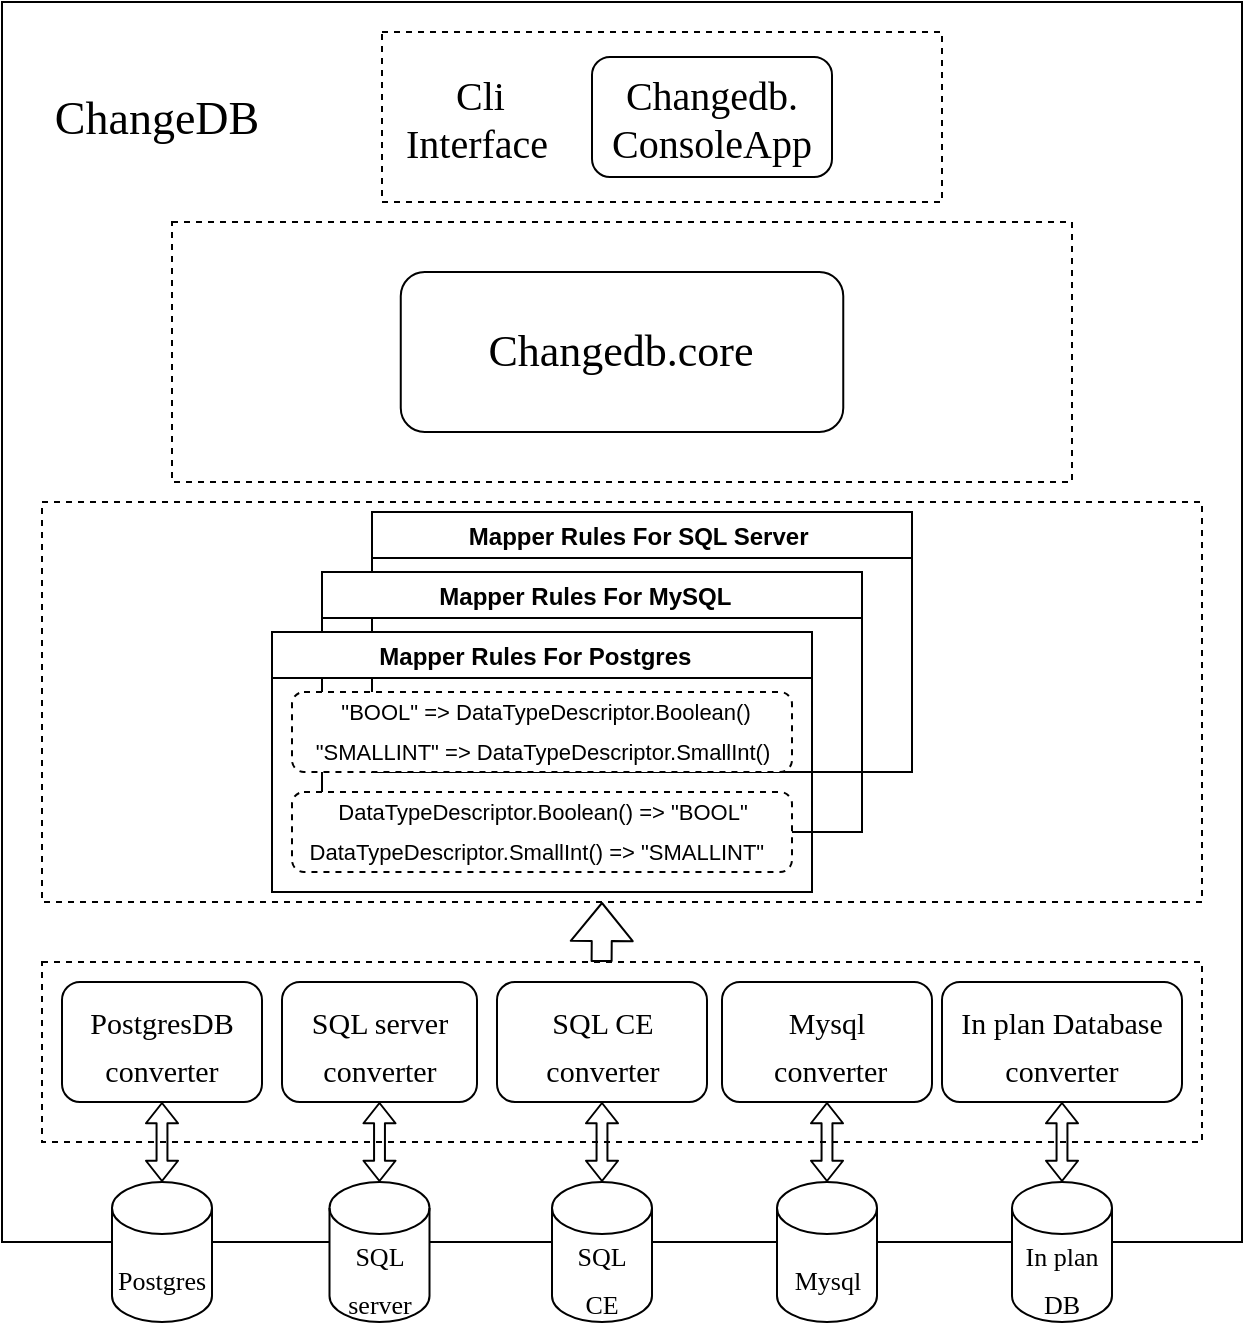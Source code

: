 <mxfile>
    <diagram id="vKH0hp30Jb2bUqArLuHH" name="Page-1">
        <mxGraphModel dx="471" dy="258" grid="1" gridSize="10" guides="1" tooltips="1" connect="1" arrows="1" fold="1" page="1" pageScale="1" pageWidth="850" pageHeight="1100" math="0" shadow="0">
            <root>
                <mxCell id="0"/>
                <mxCell id="1" parent="0"/>
                <mxCell id="19" value="" style="rounded=0;whiteSpace=wrap;html=1;strokeColor=#000000;fontColor=#000000;" parent="1" vertex="1">
                    <mxGeometry x="70" y="70" width="620" height="620" as="geometry"/>
                </mxCell>
                <mxCell id="17" value="" style="rounded=0;whiteSpace=wrap;html=1;fontFamily=Times New Roman;fontSize=20;gradientColor=none;dashed=1;strokeColor=#000000;fontColor=#000000;" parent="1" vertex="1">
                    <mxGeometry x="155" y="180" width="450" height="130" as="geometry"/>
                </mxCell>
                <mxCell id="6" value="" style="rounded=0;whiteSpace=wrap;html=1;fontFamily=Times New Roman;fontSize=20;gradientColor=none;dashed=1;strokeColor=#000000;fontColor=#000000;" parent="1" vertex="1">
                    <mxGeometry x="90" y="550" width="580" height="90" as="geometry"/>
                </mxCell>
                <mxCell id="2" value="&lt;span style=&quot;font-family: &amp;quot;times new roman&amp;quot; ; font-size: 20px&quot;&gt;&amp;nbsp; &amp;nbsp; &amp;nbsp; &amp;nbsp;Cli&lt;/span&gt;&lt;br style=&quot;font-family: &amp;quot;times new roman&amp;quot; ; font-size: 20px&quot;&gt;&lt;div&gt;&lt;span style=&quot;font-family: &amp;quot;times new roman&amp;quot; ; font-size: 20px&quot;&gt;&amp;nbsp; Interface&lt;/span&gt;&lt;/div&gt;" style="rounded=0;whiteSpace=wrap;html=1;gradientColor=none;dashed=1;align=left;strokeColor=#000000;fontColor=#000000;" parent="1" vertex="1">
                    <mxGeometry x="260" y="85" width="280" height="85" as="geometry"/>
                </mxCell>
                <mxCell id="8" value="&lt;font style=&quot;font-size: 22px&quot;&gt;Changedb.core&lt;/font&gt;" style="rounded=1;whiteSpace=wrap;html=1;fontFamily=Times New Roman;fontSize=20;gradientColor=none;strokeColor=#000000;fontColor=#000000;" parent="1" vertex="1">
                    <mxGeometry x="269.38" y="205" width="221.25" height="80" as="geometry"/>
                </mxCell>
                <mxCell id="9" value="&lt;font style=&quot;font-size: 15px&quot;&gt;PostgresDB converter&lt;/font&gt;" style="rounded=1;whiteSpace=wrap;html=1;fontFamily=Times New Roman;fontSize=20;gradientColor=none;strokeColor=#000000;fontColor=#000000;" parent="1" vertex="1">
                    <mxGeometry x="100" y="560" width="100" height="60" as="geometry"/>
                </mxCell>
                <mxCell id="11" value="&lt;font style=&quot;font-size: 13px&quot;&gt;Postgres&lt;/font&gt;" style="shape=cylinder3;whiteSpace=wrap;html=1;boundedLbl=1;backgroundOutline=1;size=13.0;fontFamily=Times New Roman;fontSize=20;gradientColor=none;strokeColor=#000000;fontColor=#000000;" parent="1" vertex="1">
                    <mxGeometry x="125" y="660" width="50" height="70" as="geometry"/>
                </mxCell>
                <mxCell id="13" value="" style="shape=flexArrow;endArrow=classic;startArrow=classic;html=1;fontFamily=Times New Roman;fontSize=13;endWidth=9.6;endSize=3.042;width=5.444;startWidth=9.6;startSize=3.042;entryX=0.5;entryY=1;entryDx=0;entryDy=0;exitX=0.5;exitY=0;exitDx=0;exitDy=0;exitPerimeter=0;strokeColor=#000000;fontColor=#000000;" parent="1" source="11" target="9" edge="1">
                    <mxGeometry width="100" height="100" relative="1" as="geometry">
                        <mxPoint x="190.1" y="545" as="sourcePoint"/>
                        <mxPoint x="190" y="515" as="targetPoint"/>
                    </mxGeometry>
                </mxCell>
                <mxCell id="16" value="&lt;span style=&quot;font-family: &amp;quot;times new roman&amp;quot; ; font-size: 20px&quot;&gt;Changedb.&lt;br&gt;ConsoleApp&lt;br&gt;&lt;/span&gt;" style="rounded=1;whiteSpace=wrap;html=1;strokeColor=#000000;fontColor=#000000;" parent="1" vertex="1">
                    <mxGeometry x="365" y="97.5" width="120" height="60" as="geometry"/>
                </mxCell>
                <mxCell id="28" value="&lt;font style=&quot;font-size: 15px&quot;&gt;SQL server&lt;br&gt;converter&lt;/font&gt;" style="rounded=1;whiteSpace=wrap;html=1;fontFamily=Times New Roman;fontSize=20;gradientColor=none;strokeColor=#000000;fontColor=#000000;" parent="1" vertex="1">
                    <mxGeometry x="210" y="560" width="97.5" height="60" as="geometry"/>
                </mxCell>
                <mxCell id="29" value="&lt;span style=&quot;font-size: 15px&quot;&gt;In plan Database&lt;br&gt;converter&lt;/span&gt;" style="rounded=1;whiteSpace=wrap;html=1;fontFamily=Times New Roman;fontSize=20;gradientColor=none;strokeColor=#000000;fontColor=#000000;" parent="1" vertex="1">
                    <mxGeometry x="540" y="560" width="120" height="60" as="geometry"/>
                </mxCell>
                <mxCell id="30" value="&lt;font style=&quot;font-size: 13px&quot;&gt;SQL&lt;br&gt;CE&lt;br&gt;&lt;/font&gt;" style="shape=cylinder3;whiteSpace=wrap;html=1;boundedLbl=1;backgroundOutline=1;size=13.0;fontFamily=Times New Roman;fontSize=20;gradientColor=none;strokeColor=#000000;fontColor=#000000;" parent="1" vertex="1">
                    <mxGeometry x="345" y="660" width="50" height="70" as="geometry"/>
                </mxCell>
                <mxCell id="31" value="&lt;font style=&quot;font-size: 13px&quot;&gt;In plan&lt;br&gt;DB&lt;br&gt;&lt;/font&gt;" style="shape=cylinder3;whiteSpace=wrap;html=1;boundedLbl=1;backgroundOutline=1;size=13.0;fontFamily=Times New Roman;fontSize=20;gradientColor=none;strokeColor=#000000;fontColor=#000000;" parent="1" vertex="1">
                    <mxGeometry x="575" y="660" width="50" height="70" as="geometry"/>
                </mxCell>
                <mxCell id="32" value="" style="shape=flexArrow;endArrow=classic;startArrow=classic;html=1;fontFamily=Times New Roman;fontSize=13;endWidth=9.6;endSize=3.042;width=5.444;startWidth=9.6;startSize=3.042;entryX=0.5;entryY=1;entryDx=0;entryDy=0;exitX=0.5;exitY=0;exitDx=0;exitDy=0;exitPerimeter=0;strokeColor=#000000;fontColor=#000000;" parent="1" source="50" target="28" edge="1">
                    <mxGeometry width="100" height="100" relative="1" as="geometry">
                        <mxPoint x="328" y="610" as="sourcePoint"/>
                        <mxPoint x="670" y="405" as="targetPoint"/>
                    </mxGeometry>
                </mxCell>
                <mxCell id="33" value="" style="shape=flexArrow;endArrow=classic;startArrow=classic;html=1;fontFamily=Times New Roman;fontSize=13;endWidth=9.6;endSize=3.042;width=5.444;startWidth=9.6;startSize=3.042;entryX=0.5;entryY=1;entryDx=0;entryDy=0;strokeColor=#000000;fontColor=#000000;" parent="1" source="31" target="29" edge="1">
                    <mxGeometry width="100" height="100" relative="1" as="geometry">
                        <mxPoint x="954.9" y="435" as="sourcePoint"/>
                        <mxPoint x="955" y="430" as="targetPoint"/>
                    </mxGeometry>
                </mxCell>
                <mxCell id="36" value="&lt;font face=&quot;Times New Roman&quot; style=&quot;font-size: 23px&quot;&gt;ChangeDB&lt;/font&gt;" style="text;html=1;strokeColor=none;fillColor=none;align=center;verticalAlign=middle;whiteSpace=wrap;rounded=0;fontColor=#000000;" parent="1" vertex="1">
                    <mxGeometry x="95" y="100" width="105" height="55" as="geometry"/>
                </mxCell>
                <mxCell id="45" value="&lt;font style=&quot;font-size: 13px&quot;&gt;Mysql&lt;/font&gt;" style="shape=cylinder3;whiteSpace=wrap;html=1;boundedLbl=1;backgroundOutline=1;size=13.0;fontFamily=Times New Roman;fontSize=20;gradientColor=none;strokeColor=#000000;fontColor=#000000;" parent="1" vertex="1">
                    <mxGeometry x="457.5" y="660" width="50" height="70" as="geometry"/>
                </mxCell>
                <mxCell id="46" value="&lt;font style=&quot;font-size: 15px&quot;&gt;Mysql&lt;br&gt;&amp;nbsp;converter&lt;/font&gt;" style="rounded=1;whiteSpace=wrap;html=1;fontFamily=Times New Roman;fontSize=20;gradientColor=none;strokeColor=#000000;fontColor=#000000;" parent="1" vertex="1">
                    <mxGeometry x="430" y="560" width="105" height="60" as="geometry"/>
                </mxCell>
                <mxCell id="47" value="" style="shape=flexArrow;endArrow=classic;startArrow=classic;html=1;fontFamily=Times New Roman;fontSize=13;endWidth=9.6;endSize=3.042;width=5.444;startWidth=9.6;startSize=3.042;entryX=0.5;entryY=1;entryDx=0;entryDy=0;exitX=0.5;exitY=0;exitDx=0;exitDy=0;exitPerimeter=0;strokeColor=#000000;fontColor=#000000;" parent="1" source="45" target="46" edge="1">
                    <mxGeometry width="100" height="100" relative="1" as="geometry">
                        <mxPoint x="815.1" y="435" as="sourcePoint"/>
                        <mxPoint x="815" y="405" as="targetPoint"/>
                    </mxGeometry>
                </mxCell>
                <mxCell id="48" value="&lt;font style=&quot;font-size: 15px&quot;&gt;SQL CE&lt;br&gt;converter&lt;/font&gt;" style="rounded=1;whiteSpace=wrap;html=1;fontFamily=Times New Roman;fontSize=20;gradientColor=none;strokeColor=#000000;fontColor=#000000;" parent="1" vertex="1">
                    <mxGeometry x="317.5" y="560" width="105" height="60" as="geometry"/>
                </mxCell>
                <mxCell id="49" value="" style="shape=flexArrow;endArrow=classic;startArrow=classic;html=1;fontFamily=Times New Roman;fontSize=13;endWidth=9.6;endSize=3.042;width=5.444;startWidth=9.6;startSize=3.042;entryX=0.5;entryY=1;entryDx=0;entryDy=0;exitX=0.5;exitY=0;exitDx=0;exitDy=0;exitPerimeter=0;strokeColor=#000000;fontColor=#000000;" parent="1" source="30" target="48" edge="1">
                    <mxGeometry width="100" height="100" relative="1" as="geometry">
                        <mxPoint x="367.5" y="600" as="sourcePoint"/>
                        <mxPoint x="710" y="405" as="targetPoint"/>
                    </mxGeometry>
                </mxCell>
                <mxCell id="50" value="&lt;font style=&quot;font-size: 13px&quot;&gt;SQL&lt;br&gt;server&lt;br&gt;&lt;/font&gt;" style="shape=cylinder3;whiteSpace=wrap;html=1;boundedLbl=1;backgroundOutline=1;size=13.0;fontFamily=Times New Roman;fontSize=20;gradientColor=none;strokeColor=#000000;fontColor=#000000;" parent="1" vertex="1">
                    <mxGeometry x="233.75" y="660" width="50" height="70" as="geometry"/>
                </mxCell>
                <mxCell id="90" value="" style="rounded=0;whiteSpace=wrap;html=1;fontFamily=Times New Roman;fontSize=20;gradientColor=none;dashed=1;strokeColor=#000000;fontColor=#000000;" parent="1" vertex="1">
                    <mxGeometry x="90" y="320" width="580" height="200" as="geometry"/>
                </mxCell>
                <mxCell id="79" value="Mapper Rules For SQL Server " style="swimlane;strokeColor=#000000;fontColor=#000000;" parent="1" vertex="1">
                    <mxGeometry x="255" y="325" width="270" height="130" as="geometry">
                        <mxRectangle x="220" y="870" width="110" height="23" as="alternateBounds"/>
                    </mxGeometry>
                </mxCell>
                <mxCell id="85" value="&lt;font style=&quot;font-size: 10px&quot;&gt;&amp;nbsp;&quot;BOOL&quot; =&amp;gt; DataTypeDescriptor.Boolean()&lt;/font&gt;" style="text;html=1;align=center;verticalAlign=middle;resizable=0;points=[];autosize=1;strokeColor=#000000;fillColor=none;fontColor=#000000;" parent="79" vertex="1">
                    <mxGeometry x="25" y="30" width="200" height="20" as="geometry"/>
                </mxCell>
                <mxCell id="72" value="Mapper Rules For MySQL  " style="swimlane;strokeColor=#000000;fontColor=#000000;" parent="1" vertex="1">
                    <mxGeometry x="230" y="355" width="270" height="130" as="geometry">
                        <mxRectangle x="220" y="870" width="110" height="23" as="alternateBounds"/>
                    </mxGeometry>
                </mxCell>
                <mxCell id="75" value="&lt;font style=&quot;font-size: 10px&quot;&gt;&amp;nbsp;&quot;BOOL&quot; =&amp;gt; DataTypeDescriptor.Boolean()&lt;/font&gt;" style="text;html=1;align=center;verticalAlign=middle;resizable=0;points=[];autosize=1;strokeColor=#000000;fillColor=none;fontColor=#000000;" parent="72" vertex="1">
                    <mxGeometry x="25" y="80" width="200" height="20" as="geometry"/>
                </mxCell>
                <mxCell id="78" value="&lt;font style=&quot;font-size: 10px&quot;&gt;&amp;nbsp;&quot;BOOL&quot; =&amp;gt; DataTypeDescriptor.Boolean()&lt;/font&gt;" style="text;html=1;align=center;verticalAlign=middle;resizable=0;points=[];autosize=1;strokeColor=#000000;fillColor=none;fontColor=#000000;" parent="72" vertex="1">
                    <mxGeometry x="25" y="30" width="200" height="20" as="geometry"/>
                </mxCell>
                <mxCell id="58" value="Mapper Rules For Postgres  " style="swimlane;strokeColor=#000000;fontColor=#000000;" parent="1" vertex="1">
                    <mxGeometry x="205" y="385" width="270" height="130" as="geometry">
                        <mxRectangle x="220" y="870" width="110" height="23" as="alternateBounds"/>
                    </mxGeometry>
                </mxCell>
                <mxCell id="59" value="" style="rounded=1;whiteSpace=wrap;html=1;dashed=1;strokeColor=#000000;fontColor=#000000;" parent="58" vertex="1">
                    <mxGeometry x="10" y="30" width="250" height="40" as="geometry"/>
                </mxCell>
                <mxCell id="60" value="" style="rounded=1;whiteSpace=wrap;html=1;dashed=1;strokeColor=#000000;fontColor=#000000;" parent="58" vertex="1">
                    <mxGeometry x="10" y="80" width="250" height="40" as="geometry"/>
                </mxCell>
                <mxCell id="61" value="&lt;font style=&quot;font-size: 11px&quot;&gt;DataTypeDescriptor.Boolean()&amp;nbsp;&lt;/font&gt;&lt;span style=&quot;font-size: 11px&quot;&gt;=&amp;gt;&amp;nbsp;&lt;/span&gt;&lt;span style=&quot;font-size: 11px&quot;&gt;&quot;BOOL&quot;&lt;/span&gt;" style="text;html=1;align=center;verticalAlign=middle;resizable=0;points=[];autosize=1;strokeColor=none;fillColor=none;fontColor=#000000;" parent="58" vertex="1">
                    <mxGeometry x="25" y="80" width="220" height="20" as="geometry"/>
                </mxCell>
                <mxCell id="62" value="&lt;font style=&quot;font-size: 11px&quot;&gt;DataTypeDescriptor.SmallInt()&amp;nbsp;&lt;/font&gt;&lt;span style=&quot;font-size: 11px&quot;&gt;=&amp;gt;&amp;nbsp;&lt;/span&gt;&lt;span style=&quot;font-size: 11px&quot;&gt;&quot;SMALLINT&quot;&amp;nbsp;&lt;/span&gt;&lt;span style=&quot;font-size: 11px&quot;&gt;&amp;nbsp;&lt;/span&gt;" style="text;html=1;align=center;verticalAlign=middle;resizable=0;points=[];autosize=1;strokeColor=none;fillColor=none;fontColor=#000000;" parent="58" vertex="1">
                    <mxGeometry x="10" y="100" width="250" height="20" as="geometry"/>
                </mxCell>
                <mxCell id="63" value="&lt;font style=&quot;font-size: 11px&quot;&gt;&quot;SMALLINT&quot; =&amp;gt; DataTypeDescriptor.SmallInt()&lt;/font&gt;" style="text;html=1;align=center;verticalAlign=middle;resizable=0;points=[];autosize=1;strokeColor=none;fillColor=none;fontColor=#000000;" parent="58" vertex="1">
                    <mxGeometry x="15" y="50" width="240" height="20" as="geometry"/>
                </mxCell>
                <mxCell id="64" value="&lt;font style=&quot;font-size: 11px&quot;&gt;&amp;nbsp;&quot;BOOL&quot; =&amp;gt; DataTypeDescriptor.Boolean()&lt;/font&gt;" style="text;html=1;align=center;verticalAlign=middle;resizable=0;points=[];autosize=1;strokeColor=none;fillColor=none;fontColor=#000000;" parent="58" vertex="1">
                    <mxGeometry x="25" y="30" width="220" height="20" as="geometry"/>
                </mxCell>
                <mxCell id="96" value="" style="shape=flexArrow;endArrow=classic;html=1;fontFamily=Times New Roman;fontSize=10;fontColor=#000000;strokeColor=#000000;" parent="1" edge="1">
                    <mxGeometry width="50" height="50" relative="1" as="geometry">
                        <mxPoint x="369.8" y="550" as="sourcePoint"/>
                        <mxPoint x="370" y="520" as="targetPoint"/>
                        <Array as="points">
                            <mxPoint x="369.8" y="550"/>
                        </Array>
                    </mxGeometry>
                </mxCell>
            </root>
        </mxGraphModel>
    </diagram>
</mxfile>